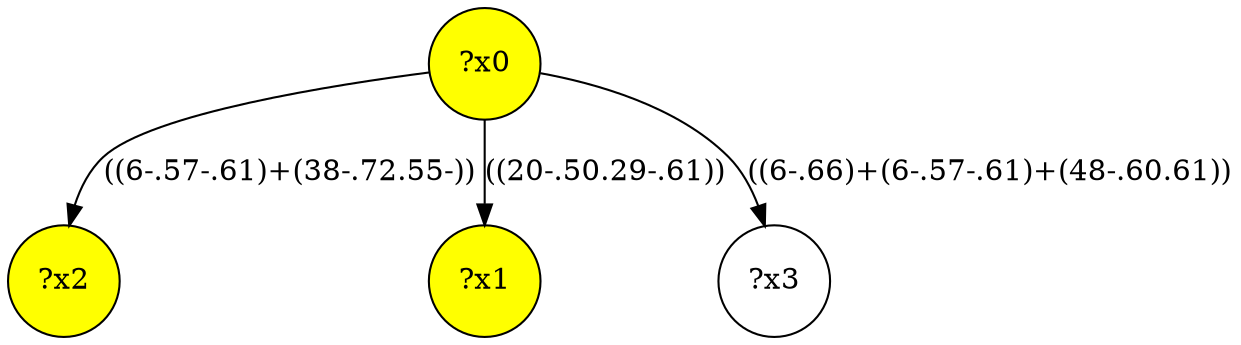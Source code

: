 digraph g {
	x0 [fillcolor="yellow", style="filled," shape=circle, label="?x0"];
	x2 [fillcolor="yellow", style="filled," shape=circle, label="?x2"];
	x1 [fillcolor="yellow", style="filled," shape=circle, label="?x1"];
	x0 -> x1 [label="((20-.50.29-.61))"];
	x0 -> x2 [label="((6-.57-.61)+(38-.72.55-))"];
	x3 [shape=circle, label="?x3"];
	x0 -> x3 [label="((6-.66)+(6-.57-.61)+(48-.60.61))"];
}
